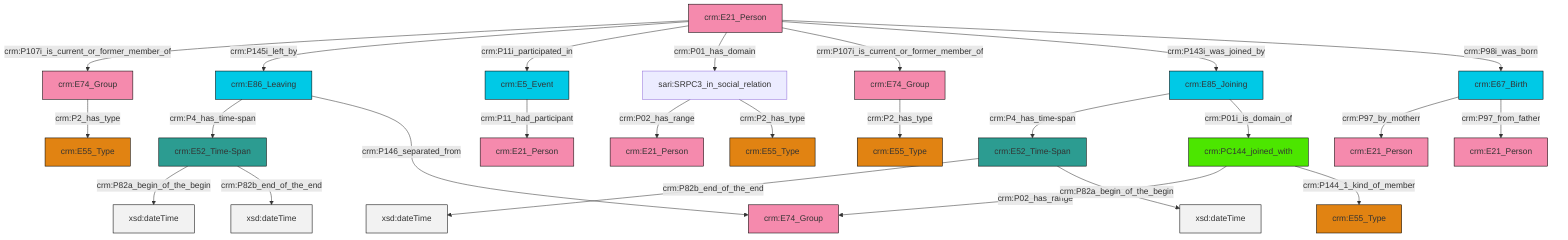 graph TD
classDef Literal fill:#f2f2f2,stroke:#000000;
classDef CRM_Entity fill:#FFFFFF,stroke:#000000;
classDef Temporal_Entity fill:#00C9E6, stroke:#000000;
classDef Type fill:#E18312, stroke:#000000;
classDef Time-Span fill:#2C9C91, stroke:#000000;
classDef Appellation fill:#FFEB7F, stroke:#000000;
classDef Place fill:#008836, stroke:#000000;
classDef Persistent_Item fill:#B266B2, stroke:#000000;
classDef Conceptual_Object fill:#FFD700, stroke:#000000;
classDef Physical_Thing fill:#D2B48C, stroke:#000000;
classDef Actor fill:#f58aad, stroke:#000000;
classDef PC_Classes fill:#4ce600, stroke:#000000;
classDef Multi fill:#cccccc,stroke:#000000;

6["crm:E21_Person"]:::Actor -->|crm:P107i_is_current_or_former_member_of| 0["crm:E74_Group"]:::Actor
7["sari:SRPC3_in_social_relation"]:::Default -->|crm:P02_has_range| 8["crm:E21_Person"]:::Actor
2["crm:E85_Joining"]:::Temporal_Entity -->|crm:P4_has_time-span| 12["crm:E52_Time-Span"]:::Time-Span
18["crm:E52_Time-Span"]:::Time-Span -->|crm:P82a_begin_of_the_begin| 19[xsd:dateTime]:::Literal
22["crm:E5_Event"]:::Temporal_Entity -->|crm:P11_had_participant| 23["crm:E21_Person"]:::Actor
6["crm:E21_Person"]:::Actor -->|crm:P145i_left_by| 15["crm:E86_Leaving"]:::Temporal_Entity
0["crm:E74_Group"]:::Actor -->|crm:P2_has_type| 26["crm:E55_Type"]:::Type
2["crm:E85_Joining"]:::Temporal_Entity -->|crm:P01i_is_domain_of| 27["crm:PC144_joined_with"]:::PC_Classes
7["sari:SRPC3_in_social_relation"]:::Default -->|crm:P2_has_type| 20["crm:E55_Type"]:::Type
27["crm:PC144_joined_with"]:::PC_Classes -->|crm:P02_has_range| 32["crm:E74_Group"]:::Actor
24["crm:E67_Birth"]:::Temporal_Entity -->|crm:P97_by_motherr| 9["crm:E21_Person"]:::Actor
12["crm:E52_Time-Span"]:::Time-Span -->|crm:P82b_end_of_the_end| 36[xsd:dateTime]:::Literal
24["crm:E67_Birth"]:::Temporal_Entity -->|crm:P97_from_father| 29["crm:E21_Person"]:::Actor
39["crm:E74_Group"]:::Actor -->|crm:P2_has_type| 37["crm:E55_Type"]:::Type
12["crm:E52_Time-Span"]:::Time-Span -->|crm:P82a_begin_of_the_begin| 43[xsd:dateTime]:::Literal
6["crm:E21_Person"]:::Actor -->|crm:P11i_participated_in| 22["crm:E5_Event"]:::Temporal_Entity
6["crm:E21_Person"]:::Actor -->|crm:P01_has_domain| 7["sari:SRPC3_in_social_relation"]:::Default
6["crm:E21_Person"]:::Actor -->|crm:P107i_is_current_or_former_member_of| 39["crm:E74_Group"]:::Actor
15["crm:E86_Leaving"]:::Temporal_Entity -->|crm:P4_has_time-span| 18["crm:E52_Time-Span"]:::Time-Span
6["crm:E21_Person"]:::Actor -->|crm:P143i_was_joined_by| 2["crm:E85_Joining"]:::Temporal_Entity
18["crm:E52_Time-Span"]:::Time-Span -->|crm:P82b_end_of_the_end| 45[xsd:dateTime]:::Literal
6["crm:E21_Person"]:::Actor -->|crm:P98i_was_born| 24["crm:E67_Birth"]:::Temporal_Entity
27["crm:PC144_joined_with"]:::PC_Classes -->|crm:P144_1_kind_of_member| 4["crm:E55_Type"]:::Type
15["crm:E86_Leaving"]:::Temporal_Entity -->|crm:P146_separated_from| 32["crm:E74_Group"]:::Actor